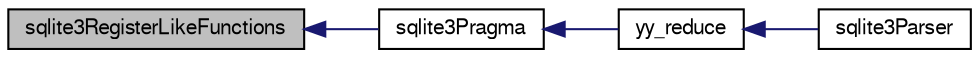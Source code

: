 digraph "sqlite3RegisterLikeFunctions"
{
  edge [fontname="FreeSans",fontsize="10",labelfontname="FreeSans",labelfontsize="10"];
  node [fontname="FreeSans",fontsize="10",shape=record];
  rankdir="LR";
  Node672179 [label="sqlite3RegisterLikeFunctions",height=0.2,width=0.4,color="black", fillcolor="grey75", style="filled", fontcolor="black"];
  Node672179 -> Node672180 [dir="back",color="midnightblue",fontsize="10",style="solid",fontname="FreeSans"];
  Node672180 [label="sqlite3Pragma",height=0.2,width=0.4,color="black", fillcolor="white", style="filled",URL="$sqlite3_8c.html#a111391370f58f8e6a6eca51fd34d62ed"];
  Node672180 -> Node672181 [dir="back",color="midnightblue",fontsize="10",style="solid",fontname="FreeSans"];
  Node672181 [label="yy_reduce",height=0.2,width=0.4,color="black", fillcolor="white", style="filled",URL="$sqlite3_8c.html#a7c419a9b25711c666a9a2449ef377f14"];
  Node672181 -> Node672182 [dir="back",color="midnightblue",fontsize="10",style="solid",fontname="FreeSans"];
  Node672182 [label="sqlite3Parser",height=0.2,width=0.4,color="black", fillcolor="white", style="filled",URL="$sqlite3_8c.html#a0327d71a5fabe0b6a343d78a2602e72a"];
}
